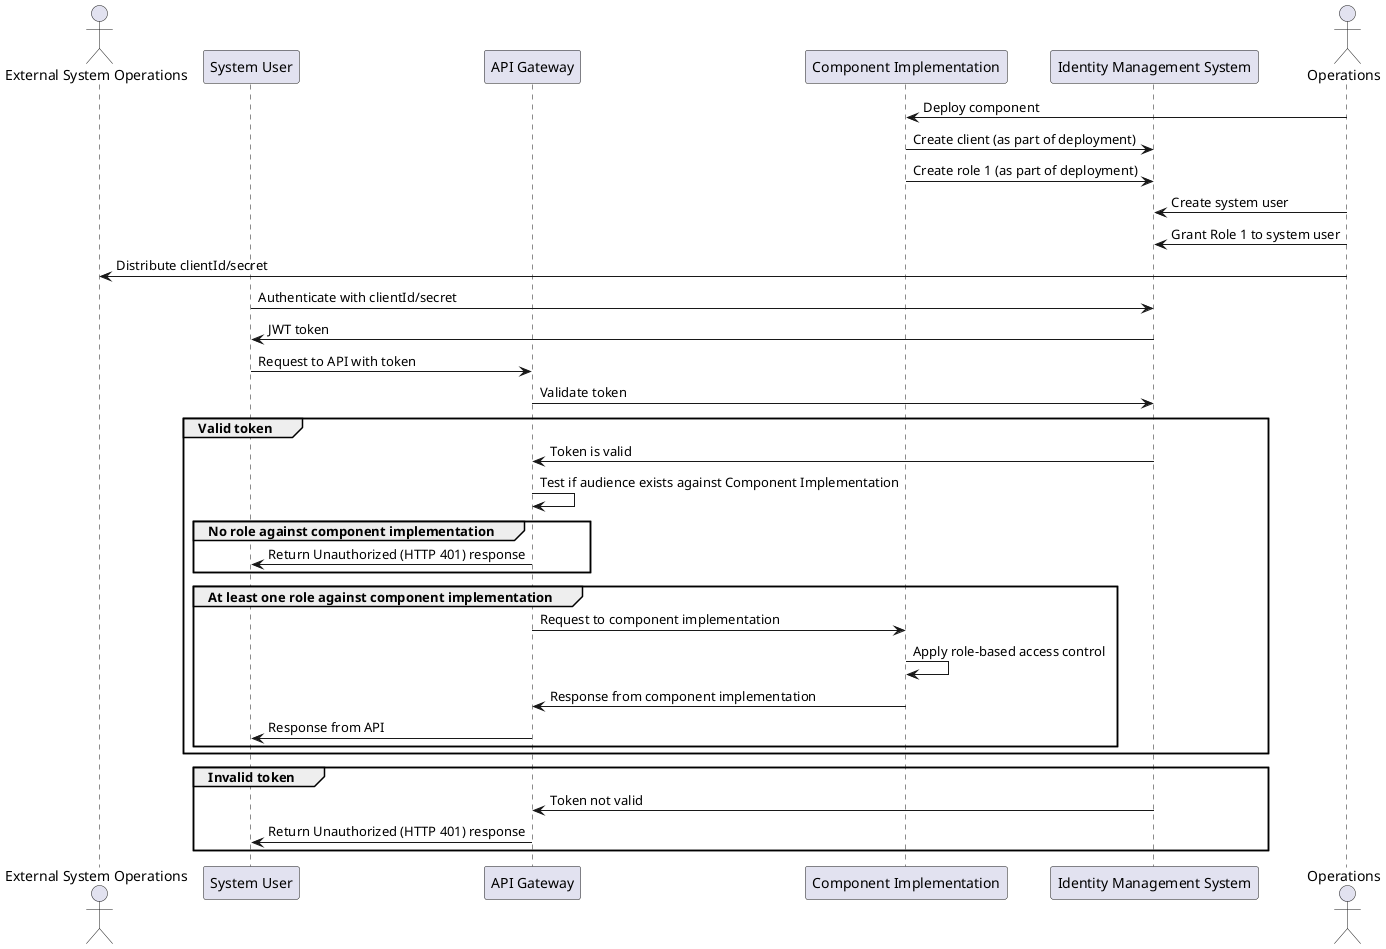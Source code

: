 @startuml

actor externalSystemOperations as "External System Operations"
participant SystemUser as "System User"
participant APIGateway as "API Gateway"
participant ComponentImplementation as "Component Implementation"
participant IdentityManagementSystem as "Identity Management System"
actor Operations

Operations -> ComponentImplementation: Deploy component
ComponentImplementation -> IdentityManagementSystem: Create client (as part of deployment)
ComponentImplementation -> IdentityManagementSystem: Create role 1 (as part of deployment)
Operations -> IdentityManagementSystem : Create system user
Operations -> IdentityManagementSystem : Grant Role 1 to system user
Operations -> externalSystemOperations: Distribute clientId/secret
SystemUser -> IdentityManagementSystem : Authenticate with clientId/secret
SystemUser <- IdentityManagementSystem : JWT token

SystemUser -> APIGateway : Request to API with token
APIGateway -> IdentityManagementSystem: Validate token

group Valid token
    APIGateway <- IdentityManagementSystem: Token is valid
    APIGateway -> APIGateway: Test if audience exists against Component Implementation
    group No role against component implementation
        APIGateway -> SystemUser : Return Unauthorized (HTTP 401) response
    end
    group At least one role against component implementation
        APIGateway -> ComponentImplementation: Request to component implementation
        ComponentImplementation -> ComponentImplementation: Apply role-based access control
        APIGateway <- ComponentImplementation: Response from component implementation
        SystemUser <- APIGateway : Response from API
    end
end

group Invalid token
    APIGateway <- IdentityManagementSystem: Token not valid
    APIGateway -> SystemUser : Return Unauthorized (HTTP 401) response
end


@enduml
